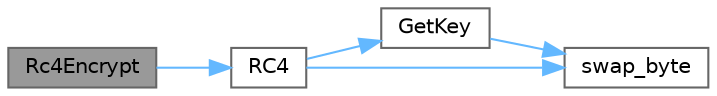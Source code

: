 digraph "Rc4Encrypt"
{
 // LATEX_PDF_SIZE
  bgcolor="transparent";
  edge [fontname=Helvetica,fontsize=10,labelfontname=Helvetica,labelfontsize=10];
  node [fontname=Helvetica,fontsize=10,shape=box,height=0.2,width=0.4];
  rankdir="LR";
  Node1 [id="Node000001",label="Rc4Encrypt",height=0.2,width=0.4,color="gray40", fillcolor="grey60", style="filled", fontcolor="black",tooltip="RC4 加密"];
  Node1 -> Node2 [id="edge1_Node000001_Node000002",color="steelblue1",style="solid",tooltip=" "];
  Node2 [id="Node000002",label="RC4",height=0.2,width=0.4,color="grey40", fillcolor="white", style="filled",URL="$rc4_8c.html#adf70156276596c6a3c50bcdfea4fa9c9",tooltip="执行 RC4 加密/解密"];
  Node2 -> Node3 [id="edge2_Node000002_Node000003",color="steelblue1",style="solid",tooltip=" "];
  Node3 [id="Node000003",label="GetKey",height=0.2,width=0.4,color="grey40", fillcolor="white", style="filled",URL="$rc4_8c.html#ada1a8eb0a1f2f4724d974bfc6d6b1920",tooltip="生成 RC4 密钥状态数组"];
  Node3 -> Node4 [id="edge3_Node000003_Node000004",color="steelblue1",style="solid",tooltip=" "];
  Node4 [id="Node000004",label="swap_byte",height=0.2,width=0.4,color="grey40", fillcolor="white", style="filled",URL="$rc4_8c.html#a84af851bdc7d54287ef4634e9bc8b384",tooltip="交换两个字节"];
  Node2 -> Node4 [id="edge4_Node000002_Node000004",color="steelblue1",style="solid",tooltip=" "];
}
